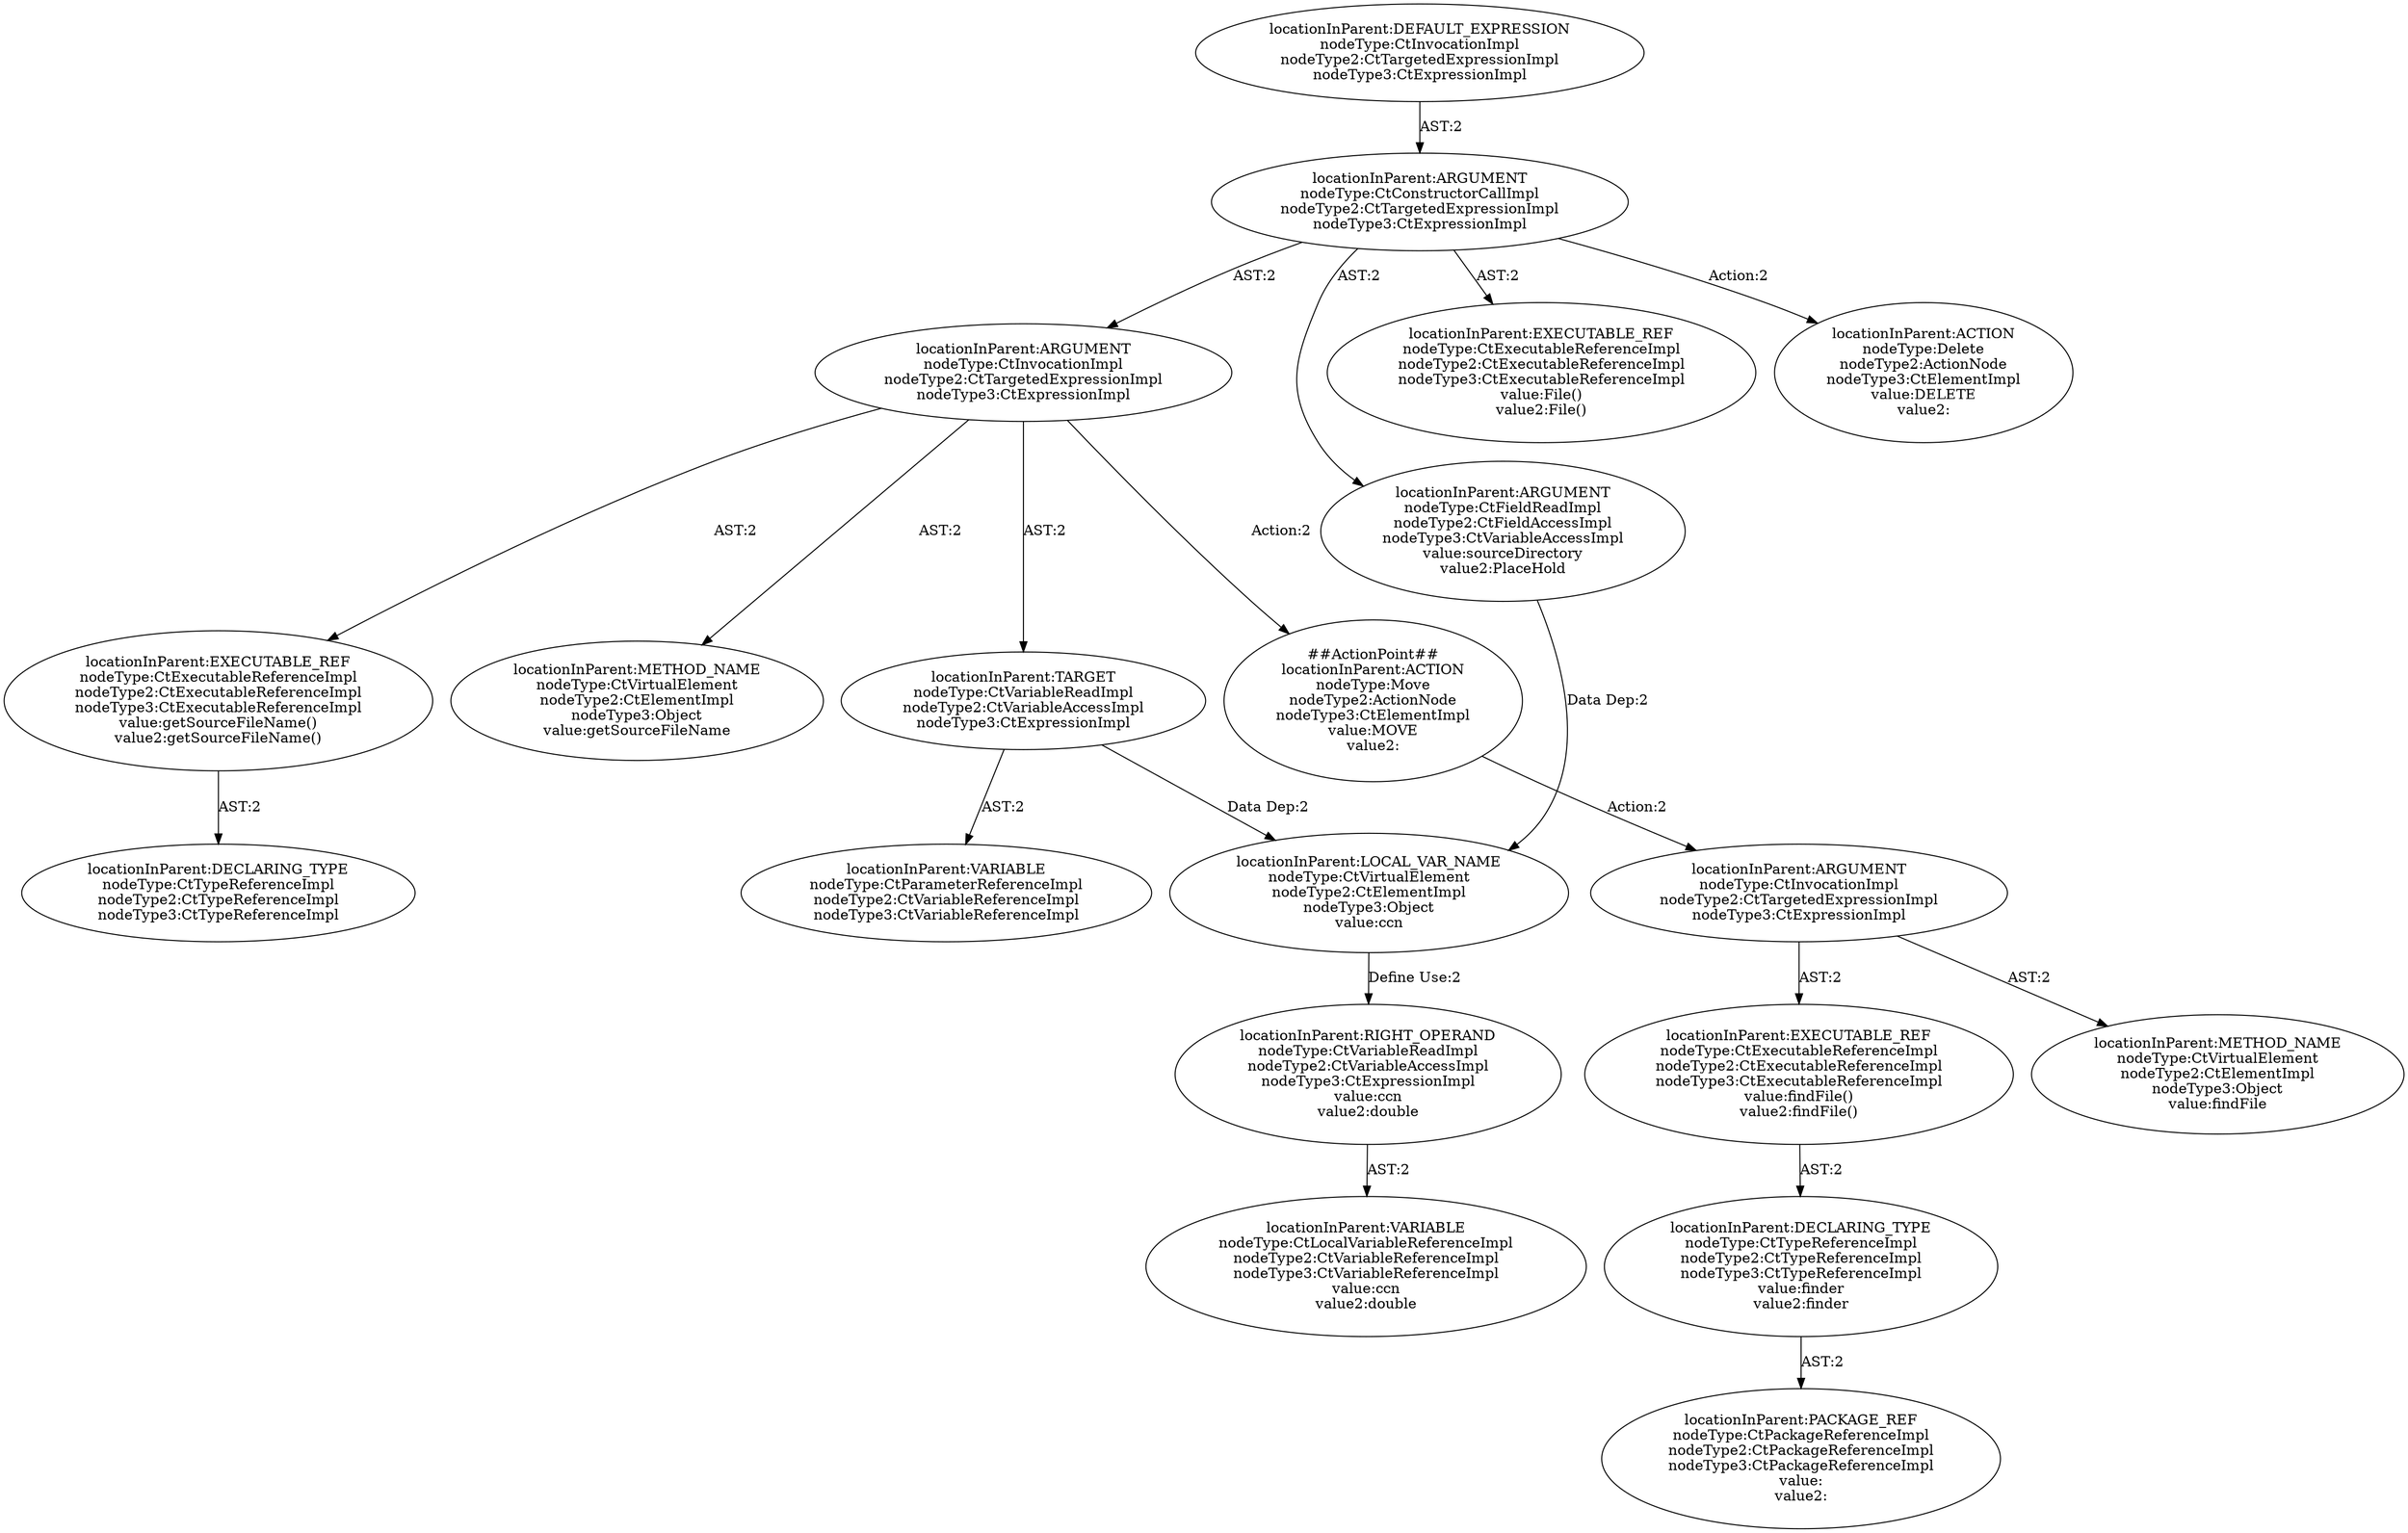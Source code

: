 digraph "Pattern" {
0 [label="##ActionPoint##
locationInParent:ACTION
nodeType:Move
nodeType2:ActionNode
nodeType3:CtElementImpl
value:MOVE
value2:" shape=ellipse]
1 [label="locationInParent:ARGUMENT
nodeType:CtInvocationImpl
nodeType2:CtTargetedExpressionImpl
nodeType3:CtExpressionImpl" shape=ellipse]
2 [label="locationInParent:ARGUMENT
nodeType:CtConstructorCallImpl
nodeType2:CtTargetedExpressionImpl
nodeType3:CtExpressionImpl" shape=ellipse]
3 [label="locationInParent:DEFAULT_EXPRESSION
nodeType:CtInvocationImpl
nodeType2:CtTargetedExpressionImpl
nodeType3:CtExpressionImpl" shape=ellipse]
4 [label="locationInParent:EXECUTABLE_REF
nodeType:CtExecutableReferenceImpl
nodeType2:CtExecutableReferenceImpl
nodeType3:CtExecutableReferenceImpl
value:File()
value2:File()" shape=ellipse]
5 [label="locationInParent:ARGUMENT
nodeType:CtFieldReadImpl
nodeType2:CtFieldAccessImpl
nodeType3:CtVariableAccessImpl
value:sourceDirectory
value2:PlaceHold" shape=ellipse]
6 [label="locationInParent:ACTION
nodeType:Delete
nodeType2:ActionNode
nodeType3:CtElementImpl
value:DELETE
value2:" shape=ellipse]
7 [label="locationInParent:METHOD_NAME
nodeType:CtVirtualElement
nodeType2:CtElementImpl
nodeType3:Object
value:getSourceFileName" shape=ellipse]
8 [label="locationInParent:TARGET
nodeType:CtVariableReadImpl
nodeType2:CtVariableAccessImpl
nodeType3:CtExpressionImpl" shape=ellipse]
9 [label="locationInParent:VARIABLE
nodeType:CtParameterReferenceImpl
nodeType2:CtVariableReferenceImpl
nodeType3:CtVariableReferenceImpl" shape=ellipse]
10 [label="locationInParent:LOCAL_VAR_NAME
nodeType:CtVirtualElement
nodeType2:CtElementImpl
nodeType3:Object
value:ccn" shape=ellipse]
11 [label="locationInParent:EXECUTABLE_REF
nodeType:CtExecutableReferenceImpl
nodeType2:CtExecutableReferenceImpl
nodeType3:CtExecutableReferenceImpl
value:getSourceFileName()
value2:getSourceFileName()" shape=ellipse]
12 [label="locationInParent:DECLARING_TYPE
nodeType:CtTypeReferenceImpl
nodeType2:CtTypeReferenceImpl
nodeType3:CtTypeReferenceImpl" shape=ellipse]
13 [label="locationInParent:ARGUMENT
nodeType:CtInvocationImpl
nodeType2:CtTargetedExpressionImpl
nodeType3:CtExpressionImpl" shape=ellipse]
14 [label="locationInParent:METHOD_NAME
nodeType:CtVirtualElement
nodeType2:CtElementImpl
nodeType3:Object
value:findFile" shape=ellipse]
15 [label="locationInParent:RIGHT_OPERAND
nodeType:CtVariableReadImpl
nodeType2:CtVariableAccessImpl
nodeType3:CtExpressionImpl
value:ccn
value2:double" shape=ellipse]
16 [label="locationInParent:VARIABLE
nodeType:CtLocalVariableReferenceImpl
nodeType2:CtVariableReferenceImpl
nodeType3:CtVariableReferenceImpl
value:ccn
value2:double" shape=ellipse]
17 [label="locationInParent:EXECUTABLE_REF
nodeType:CtExecutableReferenceImpl
nodeType2:CtExecutableReferenceImpl
nodeType3:CtExecutableReferenceImpl
value:findFile()
value2:findFile()" shape=ellipse]
18 [label="locationInParent:DECLARING_TYPE
nodeType:CtTypeReferenceImpl
nodeType2:CtTypeReferenceImpl
nodeType3:CtTypeReferenceImpl
value:finder
value2:finder" shape=ellipse]
19 [label="locationInParent:PACKAGE_REF
nodeType:CtPackageReferenceImpl
nodeType2:CtPackageReferenceImpl
nodeType3:CtPackageReferenceImpl
value:
value2:" shape=ellipse]
0 -> 13 [label="Action:2"];
1 -> 0 [label="Action:2"];
1 -> 7 [label="AST:2"];
1 -> 8 [label="AST:2"];
1 -> 11 [label="AST:2"];
2 -> 1 [label="AST:2"];
2 -> 4 [label="AST:2"];
2 -> 5 [label="AST:2"];
2 -> 6 [label="Action:2"];
3 -> 2 [label="AST:2"];
5 -> 10 [label="Data Dep:2"];
8 -> 9 [label="AST:2"];
8 -> 10 [label="Data Dep:2"];
10 -> 15 [label="Define Use:2"];
11 -> 12 [label="AST:2"];
13 -> 14 [label="AST:2"];
13 -> 17 [label="AST:2"];
15 -> 16 [label="AST:2"];
17 -> 18 [label="AST:2"];
18 -> 19 [label="AST:2"];
}